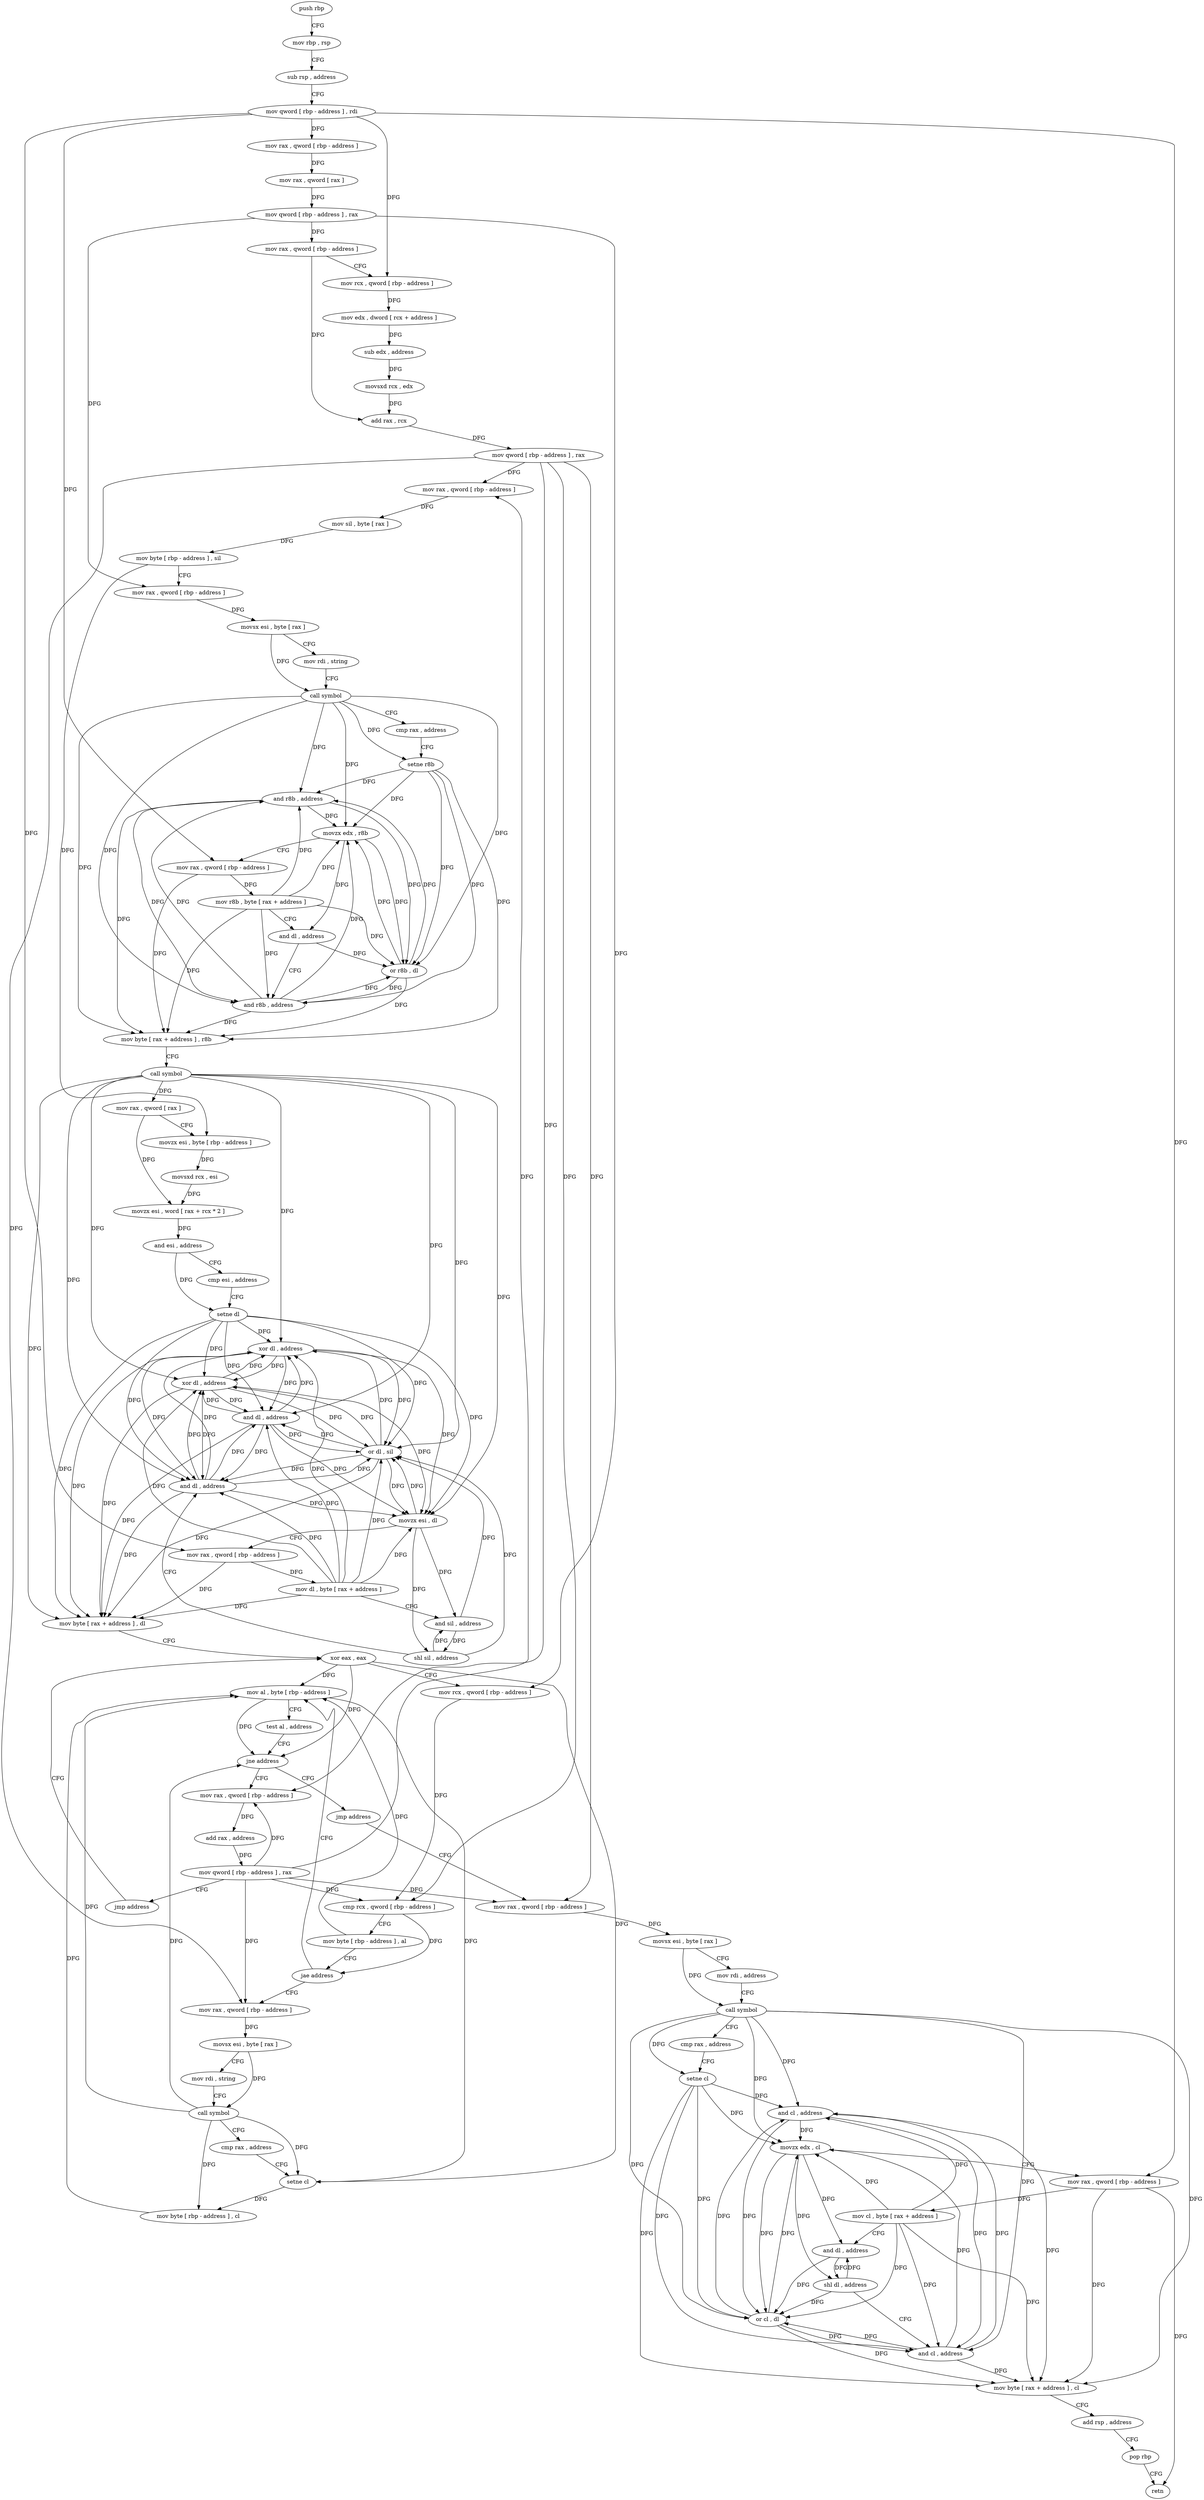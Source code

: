digraph "func" {
"4207216" [label = "push rbp" ]
"4207217" [label = "mov rbp , rsp" ]
"4207220" [label = "sub rsp , address" ]
"4207224" [label = "mov qword [ rbp - address ] , rdi" ]
"4207228" [label = "mov rax , qword [ rbp - address ]" ]
"4207232" [label = "mov rax , qword [ rax ]" ]
"4207235" [label = "mov qword [ rbp - address ] , rax" ]
"4207239" [label = "mov rax , qword [ rbp - address ]" ]
"4207243" [label = "mov rcx , qword [ rbp - address ]" ]
"4207247" [label = "mov edx , dword [ rcx + address ]" ]
"4207250" [label = "sub edx , address" ]
"4207253" [label = "movsxd rcx , edx" ]
"4207256" [label = "add rax , rcx" ]
"4207259" [label = "mov qword [ rbp - address ] , rax" ]
"4207263" [label = "mov rax , qword [ rbp - address ]" ]
"4207267" [label = "mov sil , byte [ rax ]" ]
"4207270" [label = "mov byte [ rbp - address ] , sil" ]
"4207274" [label = "mov rax , qword [ rbp - address ]" ]
"4207278" [label = "movsx esi , byte [ rax ]" ]
"4207281" [label = "mov rdi , string" ]
"4207291" [label = "call symbol" ]
"4207296" [label = "cmp rax , address" ]
"4207300" [label = "setne r8b" ]
"4207304" [label = "and r8b , address" ]
"4207308" [label = "movzx edx , r8b" ]
"4207312" [label = "mov rax , qword [ rbp - address ]" ]
"4207316" [label = "mov r8b , byte [ rax + address ]" ]
"4207320" [label = "and dl , address" ]
"4207323" [label = "and r8b , address" ]
"4207327" [label = "or r8b , dl" ]
"4207330" [label = "mov byte [ rax + address ] , r8b" ]
"4207334" [label = "call symbol" ]
"4207339" [label = "mov rax , qword [ rax ]" ]
"4207342" [label = "movzx esi , byte [ rbp - address ]" ]
"4207346" [label = "movsxd rcx , esi" ]
"4207349" [label = "movzx esi , word [ rax + rcx * 2 ]" ]
"4207353" [label = "and esi , address" ]
"4207356" [label = "cmp esi , address" ]
"4207359" [label = "setne dl" ]
"4207362" [label = "xor dl , address" ]
"4207365" [label = "xor dl , address" ]
"4207368" [label = "and dl , address" ]
"4207371" [label = "movzx esi , dl" ]
"4207374" [label = "mov rax , qword [ rbp - address ]" ]
"4207378" [label = "mov dl , byte [ rax + address ]" ]
"4207381" [label = "and sil , address" ]
"4207385" [label = "shl sil , address" ]
"4207389" [label = "and dl , address" ]
"4207392" [label = "or dl , sil" ]
"4207395" [label = "mov byte [ rax + address ] , dl" ]
"4207398" [label = "xor eax , eax" ]
"4207449" [label = "mov al , byte [ rbp - address ]" ]
"4207452" [label = "test al , address" ]
"4207454" [label = "jne address" ]
"4207465" [label = "mov rax , qword [ rbp - address ]" ]
"4207460" [label = "jmp address" ]
"4207417" [label = "mov rax , qword [ rbp - address ]" ]
"4207421" [label = "movsx esi , byte [ rax ]" ]
"4207424" [label = "mov rdi , string" ]
"4207434" [label = "call symbol" ]
"4207439" [label = "cmp rax , address" ]
"4207443" [label = "setne cl" ]
"4207446" [label = "mov byte [ rbp - address ] , cl" ]
"4207469" [label = "add rax , address" ]
"4207475" [label = "mov qword [ rbp - address ] , rax" ]
"4207479" [label = "jmp address" ]
"4207484" [label = "mov rax , qword [ rbp - address ]" ]
"4207400" [label = "mov rcx , qword [ rbp - address ]" ]
"4207404" [label = "cmp rcx , qword [ rbp - address ]" ]
"4207408" [label = "mov byte [ rbp - address ] , al" ]
"4207411" [label = "jae address" ]
"4207488" [label = "movsx esi , byte [ rax ]" ]
"4207491" [label = "mov rdi , address" ]
"4207501" [label = "call symbol" ]
"4207506" [label = "cmp rax , address" ]
"4207510" [label = "setne cl" ]
"4207513" [label = "and cl , address" ]
"4207516" [label = "movzx edx , cl" ]
"4207519" [label = "mov rax , qword [ rbp - address ]" ]
"4207523" [label = "mov cl , byte [ rax + address ]" ]
"4207526" [label = "and dl , address" ]
"4207529" [label = "shl dl , address" ]
"4207532" [label = "and cl , address" ]
"4207535" [label = "or cl , dl" ]
"4207537" [label = "mov byte [ rax + address ] , cl" ]
"4207540" [label = "add rsp , address" ]
"4207544" [label = "pop rbp" ]
"4207545" [label = "retn" ]
"4207216" -> "4207217" [ label = "CFG" ]
"4207217" -> "4207220" [ label = "CFG" ]
"4207220" -> "4207224" [ label = "CFG" ]
"4207224" -> "4207228" [ label = "DFG" ]
"4207224" -> "4207243" [ label = "DFG" ]
"4207224" -> "4207312" [ label = "DFG" ]
"4207224" -> "4207374" [ label = "DFG" ]
"4207224" -> "4207519" [ label = "DFG" ]
"4207228" -> "4207232" [ label = "DFG" ]
"4207232" -> "4207235" [ label = "DFG" ]
"4207235" -> "4207239" [ label = "DFG" ]
"4207235" -> "4207274" [ label = "DFG" ]
"4207235" -> "4207400" [ label = "DFG" ]
"4207239" -> "4207243" [ label = "CFG" ]
"4207239" -> "4207256" [ label = "DFG" ]
"4207243" -> "4207247" [ label = "DFG" ]
"4207247" -> "4207250" [ label = "DFG" ]
"4207250" -> "4207253" [ label = "DFG" ]
"4207253" -> "4207256" [ label = "DFG" ]
"4207256" -> "4207259" [ label = "DFG" ]
"4207259" -> "4207263" [ label = "DFG" ]
"4207259" -> "4207404" [ label = "DFG" ]
"4207259" -> "4207417" [ label = "DFG" ]
"4207259" -> "4207465" [ label = "DFG" ]
"4207259" -> "4207484" [ label = "DFG" ]
"4207263" -> "4207267" [ label = "DFG" ]
"4207267" -> "4207270" [ label = "DFG" ]
"4207270" -> "4207274" [ label = "CFG" ]
"4207270" -> "4207342" [ label = "DFG" ]
"4207274" -> "4207278" [ label = "DFG" ]
"4207278" -> "4207281" [ label = "CFG" ]
"4207278" -> "4207291" [ label = "DFG" ]
"4207281" -> "4207291" [ label = "CFG" ]
"4207291" -> "4207296" [ label = "CFG" ]
"4207291" -> "4207300" [ label = "DFG" ]
"4207291" -> "4207304" [ label = "DFG" ]
"4207291" -> "4207308" [ label = "DFG" ]
"4207291" -> "4207323" [ label = "DFG" ]
"4207291" -> "4207327" [ label = "DFG" ]
"4207291" -> "4207330" [ label = "DFG" ]
"4207296" -> "4207300" [ label = "CFG" ]
"4207300" -> "4207304" [ label = "DFG" ]
"4207300" -> "4207308" [ label = "DFG" ]
"4207300" -> "4207323" [ label = "DFG" ]
"4207300" -> "4207327" [ label = "DFG" ]
"4207300" -> "4207330" [ label = "DFG" ]
"4207304" -> "4207308" [ label = "DFG" ]
"4207304" -> "4207323" [ label = "DFG" ]
"4207304" -> "4207327" [ label = "DFG" ]
"4207304" -> "4207330" [ label = "DFG" ]
"4207308" -> "4207312" [ label = "CFG" ]
"4207308" -> "4207320" [ label = "DFG" ]
"4207308" -> "4207327" [ label = "DFG" ]
"4207312" -> "4207316" [ label = "DFG" ]
"4207312" -> "4207330" [ label = "DFG" ]
"4207316" -> "4207320" [ label = "CFG" ]
"4207316" -> "4207304" [ label = "DFG" ]
"4207316" -> "4207308" [ label = "DFG" ]
"4207316" -> "4207323" [ label = "DFG" ]
"4207316" -> "4207327" [ label = "DFG" ]
"4207316" -> "4207330" [ label = "DFG" ]
"4207320" -> "4207323" [ label = "CFG" ]
"4207320" -> "4207327" [ label = "DFG" ]
"4207323" -> "4207327" [ label = "DFG" ]
"4207323" -> "4207304" [ label = "DFG" ]
"4207323" -> "4207308" [ label = "DFG" ]
"4207323" -> "4207330" [ label = "DFG" ]
"4207327" -> "4207330" [ label = "DFG" ]
"4207327" -> "4207304" [ label = "DFG" ]
"4207327" -> "4207308" [ label = "DFG" ]
"4207327" -> "4207323" [ label = "DFG" ]
"4207330" -> "4207334" [ label = "CFG" ]
"4207334" -> "4207339" [ label = "DFG" ]
"4207334" -> "4207362" [ label = "DFG" ]
"4207334" -> "4207365" [ label = "DFG" ]
"4207334" -> "4207368" [ label = "DFG" ]
"4207334" -> "4207371" [ label = "DFG" ]
"4207334" -> "4207389" [ label = "DFG" ]
"4207334" -> "4207392" [ label = "DFG" ]
"4207334" -> "4207395" [ label = "DFG" ]
"4207339" -> "4207342" [ label = "CFG" ]
"4207339" -> "4207349" [ label = "DFG" ]
"4207342" -> "4207346" [ label = "DFG" ]
"4207346" -> "4207349" [ label = "DFG" ]
"4207349" -> "4207353" [ label = "DFG" ]
"4207353" -> "4207356" [ label = "CFG" ]
"4207353" -> "4207359" [ label = "DFG" ]
"4207356" -> "4207359" [ label = "CFG" ]
"4207359" -> "4207362" [ label = "DFG" ]
"4207359" -> "4207365" [ label = "DFG" ]
"4207359" -> "4207368" [ label = "DFG" ]
"4207359" -> "4207371" [ label = "DFG" ]
"4207359" -> "4207389" [ label = "DFG" ]
"4207359" -> "4207392" [ label = "DFG" ]
"4207359" -> "4207395" [ label = "DFG" ]
"4207362" -> "4207365" [ label = "DFG" ]
"4207362" -> "4207368" [ label = "DFG" ]
"4207362" -> "4207371" [ label = "DFG" ]
"4207362" -> "4207389" [ label = "DFG" ]
"4207362" -> "4207392" [ label = "DFG" ]
"4207362" -> "4207395" [ label = "DFG" ]
"4207365" -> "4207368" [ label = "DFG" ]
"4207365" -> "4207362" [ label = "DFG" ]
"4207365" -> "4207371" [ label = "DFG" ]
"4207365" -> "4207389" [ label = "DFG" ]
"4207365" -> "4207392" [ label = "DFG" ]
"4207365" -> "4207395" [ label = "DFG" ]
"4207368" -> "4207371" [ label = "DFG" ]
"4207368" -> "4207362" [ label = "DFG" ]
"4207368" -> "4207365" [ label = "DFG" ]
"4207368" -> "4207389" [ label = "DFG" ]
"4207368" -> "4207392" [ label = "DFG" ]
"4207368" -> "4207395" [ label = "DFG" ]
"4207371" -> "4207374" [ label = "CFG" ]
"4207371" -> "4207381" [ label = "DFG" ]
"4207371" -> "4207385" [ label = "DFG" ]
"4207371" -> "4207392" [ label = "DFG" ]
"4207374" -> "4207378" [ label = "DFG" ]
"4207374" -> "4207395" [ label = "DFG" ]
"4207378" -> "4207381" [ label = "CFG" ]
"4207378" -> "4207362" [ label = "DFG" ]
"4207378" -> "4207365" [ label = "DFG" ]
"4207378" -> "4207368" [ label = "DFG" ]
"4207378" -> "4207371" [ label = "DFG" ]
"4207378" -> "4207389" [ label = "DFG" ]
"4207378" -> "4207392" [ label = "DFG" ]
"4207378" -> "4207395" [ label = "DFG" ]
"4207381" -> "4207385" [ label = "DFG" ]
"4207381" -> "4207392" [ label = "DFG" ]
"4207385" -> "4207389" [ label = "CFG" ]
"4207385" -> "4207381" [ label = "DFG" ]
"4207385" -> "4207392" [ label = "DFG" ]
"4207389" -> "4207392" [ label = "DFG" ]
"4207389" -> "4207362" [ label = "DFG" ]
"4207389" -> "4207365" [ label = "DFG" ]
"4207389" -> "4207368" [ label = "DFG" ]
"4207389" -> "4207371" [ label = "DFG" ]
"4207389" -> "4207395" [ label = "DFG" ]
"4207392" -> "4207395" [ label = "DFG" ]
"4207392" -> "4207362" [ label = "DFG" ]
"4207392" -> "4207365" [ label = "DFG" ]
"4207392" -> "4207368" [ label = "DFG" ]
"4207392" -> "4207371" [ label = "DFG" ]
"4207392" -> "4207389" [ label = "DFG" ]
"4207395" -> "4207398" [ label = "CFG" ]
"4207398" -> "4207400" [ label = "CFG" ]
"4207398" -> "4207449" [ label = "DFG" ]
"4207398" -> "4207454" [ label = "DFG" ]
"4207398" -> "4207443" [ label = "DFG" ]
"4207449" -> "4207452" [ label = "CFG" ]
"4207449" -> "4207454" [ label = "DFG" ]
"4207449" -> "4207443" [ label = "DFG" ]
"4207452" -> "4207454" [ label = "CFG" ]
"4207454" -> "4207465" [ label = "CFG" ]
"4207454" -> "4207460" [ label = "CFG" ]
"4207465" -> "4207469" [ label = "DFG" ]
"4207460" -> "4207484" [ label = "CFG" ]
"4207417" -> "4207421" [ label = "DFG" ]
"4207421" -> "4207424" [ label = "CFG" ]
"4207421" -> "4207434" [ label = "DFG" ]
"4207424" -> "4207434" [ label = "CFG" ]
"4207434" -> "4207439" [ label = "CFG" ]
"4207434" -> "4207454" [ label = "DFG" ]
"4207434" -> "4207449" [ label = "DFG" ]
"4207434" -> "4207443" [ label = "DFG" ]
"4207434" -> "4207446" [ label = "DFG" ]
"4207439" -> "4207443" [ label = "CFG" ]
"4207443" -> "4207446" [ label = "DFG" ]
"4207446" -> "4207449" [ label = "DFG" ]
"4207469" -> "4207475" [ label = "DFG" ]
"4207475" -> "4207479" [ label = "CFG" ]
"4207475" -> "4207263" [ label = "DFG" ]
"4207475" -> "4207404" [ label = "DFG" ]
"4207475" -> "4207417" [ label = "DFG" ]
"4207475" -> "4207465" [ label = "DFG" ]
"4207475" -> "4207484" [ label = "DFG" ]
"4207479" -> "4207398" [ label = "CFG" ]
"4207484" -> "4207488" [ label = "DFG" ]
"4207400" -> "4207404" [ label = "DFG" ]
"4207404" -> "4207408" [ label = "CFG" ]
"4207404" -> "4207411" [ label = "DFG" ]
"4207408" -> "4207411" [ label = "CFG" ]
"4207408" -> "4207449" [ label = "DFG" ]
"4207411" -> "4207449" [ label = "CFG" ]
"4207411" -> "4207417" [ label = "CFG" ]
"4207488" -> "4207491" [ label = "CFG" ]
"4207488" -> "4207501" [ label = "DFG" ]
"4207491" -> "4207501" [ label = "CFG" ]
"4207501" -> "4207506" [ label = "CFG" ]
"4207501" -> "4207510" [ label = "DFG" ]
"4207501" -> "4207513" [ label = "DFG" ]
"4207501" -> "4207516" [ label = "DFG" ]
"4207501" -> "4207532" [ label = "DFG" ]
"4207501" -> "4207535" [ label = "DFG" ]
"4207501" -> "4207537" [ label = "DFG" ]
"4207506" -> "4207510" [ label = "CFG" ]
"4207510" -> "4207513" [ label = "DFG" ]
"4207510" -> "4207516" [ label = "DFG" ]
"4207510" -> "4207532" [ label = "DFG" ]
"4207510" -> "4207535" [ label = "DFG" ]
"4207510" -> "4207537" [ label = "DFG" ]
"4207513" -> "4207516" [ label = "DFG" ]
"4207513" -> "4207532" [ label = "DFG" ]
"4207513" -> "4207535" [ label = "DFG" ]
"4207513" -> "4207537" [ label = "DFG" ]
"4207516" -> "4207519" [ label = "CFG" ]
"4207516" -> "4207526" [ label = "DFG" ]
"4207516" -> "4207529" [ label = "DFG" ]
"4207516" -> "4207535" [ label = "DFG" ]
"4207519" -> "4207523" [ label = "DFG" ]
"4207519" -> "4207537" [ label = "DFG" ]
"4207519" -> "4207545" [ label = "DFG" ]
"4207523" -> "4207526" [ label = "CFG" ]
"4207523" -> "4207513" [ label = "DFG" ]
"4207523" -> "4207516" [ label = "DFG" ]
"4207523" -> "4207532" [ label = "DFG" ]
"4207523" -> "4207535" [ label = "DFG" ]
"4207523" -> "4207537" [ label = "DFG" ]
"4207526" -> "4207529" [ label = "DFG" ]
"4207526" -> "4207535" [ label = "DFG" ]
"4207529" -> "4207532" [ label = "CFG" ]
"4207529" -> "4207526" [ label = "DFG" ]
"4207529" -> "4207535" [ label = "DFG" ]
"4207532" -> "4207535" [ label = "DFG" ]
"4207532" -> "4207513" [ label = "DFG" ]
"4207532" -> "4207516" [ label = "DFG" ]
"4207532" -> "4207537" [ label = "DFG" ]
"4207535" -> "4207537" [ label = "DFG" ]
"4207535" -> "4207513" [ label = "DFG" ]
"4207535" -> "4207516" [ label = "DFG" ]
"4207535" -> "4207532" [ label = "DFG" ]
"4207537" -> "4207540" [ label = "CFG" ]
"4207540" -> "4207544" [ label = "CFG" ]
"4207544" -> "4207545" [ label = "CFG" ]
}
